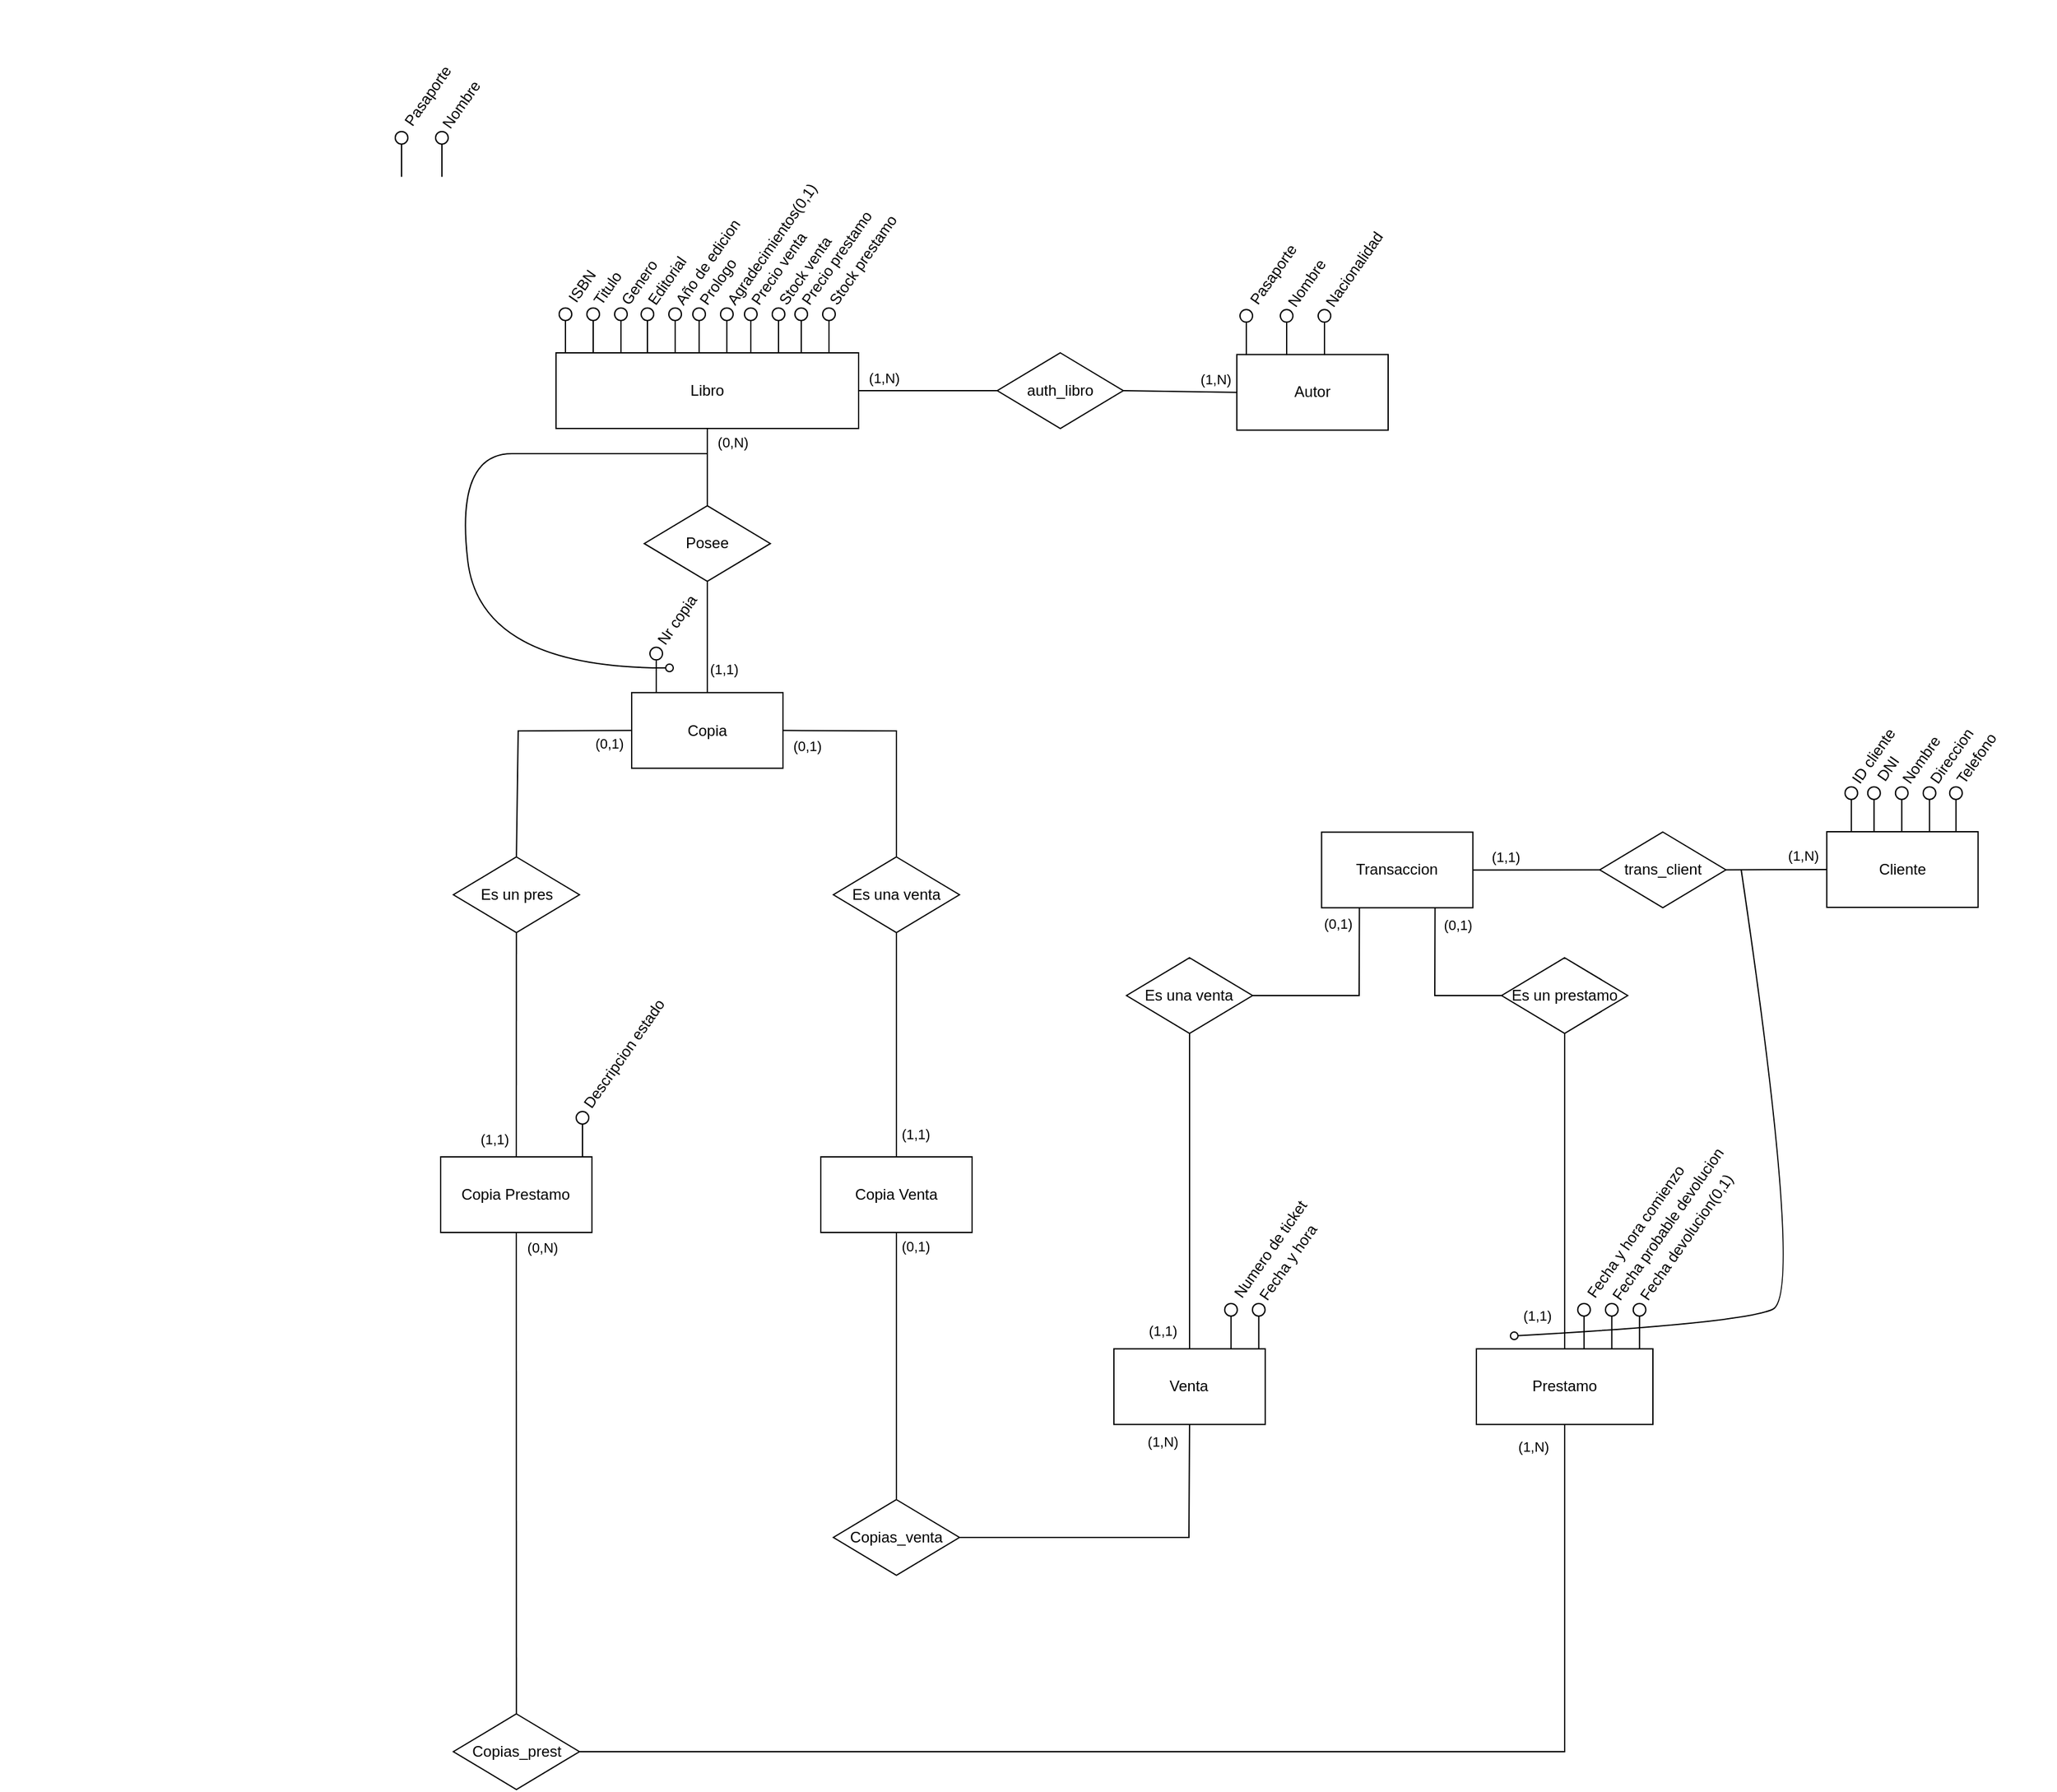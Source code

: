 <mxfile version="26.2.10">
  <diagram name="Page-1" id="62JokOul1lh2ncGa7oEZ">
    <mxGraphModel dx="2575" dy="2460" grid="1" gridSize="10" guides="1" tooltips="1" connect="1" arrows="1" fold="1" page="1" pageScale="1" pageWidth="850" pageHeight="1100" math="0" shadow="0">
      <root>
        <mxCell id="0" />
        <mxCell id="1" parent="0" />
        <mxCell id="urgRm34XPUg5afQV43wS-6" value="Copia Venta" style="rounded=0;whiteSpace=wrap;html=1;" vertex="1" parent="1">
          <mxGeometry x="770" y="18" width="120" height="60" as="geometry" />
        </mxCell>
        <mxCell id="urgRm34XPUg5afQV43wS-90" value="" style="group" vertex="1" connectable="0" parent="1">
          <mxGeometry x="429.999" y="-899.996" width="148.591" height="140.316" as="geometry" />
        </mxCell>
        <mxCell id="urgRm34XPUg5afQV43wS-91" value="" style="endArrow=none;html=1;rounded=0;" edge="1" parent="urgRm34XPUg5afQV43wS-90">
          <mxGeometry width="50" height="50" relative="1" as="geometry">
            <mxPoint x="7.491" y="140.316" as="sourcePoint" />
            <mxPoint x="7.491" y="110.316" as="targetPoint" />
          </mxGeometry>
        </mxCell>
        <mxCell id="urgRm34XPUg5afQV43wS-92" value="" style="ellipse;whiteSpace=wrap;html=1;aspect=fixed;" vertex="1" parent="urgRm34XPUg5afQV43wS-90">
          <mxGeometry x="2.491" y="104.316" width="10" height="10" as="geometry" />
        </mxCell>
        <mxCell id="urgRm34XPUg5afQV43wS-93" value="Pasaporte" style="text;html=1;align=left;verticalAlign=middle;whiteSpace=wrap;rounded=0;rotation=-55;" vertex="1" parent="urgRm34XPUg5afQV43wS-90">
          <mxGeometry x="-11.509" y="39.316" width="111.61" height="30" as="geometry" />
        </mxCell>
        <mxCell id="urgRm34XPUg5afQV43wS-94" value="" style="group" vertex="1" connectable="0" parent="urgRm34XPUg5afQV43wS-90">
          <mxGeometry x="30" y="2" width="118.591" height="138.316" as="geometry" />
        </mxCell>
        <mxCell id="urgRm34XPUg5afQV43wS-95" value="" style="endArrow=none;html=1;rounded=0;" edge="1" parent="urgRm34XPUg5afQV43wS-94">
          <mxGeometry width="50" height="50" relative="1" as="geometry">
            <mxPoint x="9.491" y="138.316" as="sourcePoint" />
            <mxPoint x="9.491" y="108.316" as="targetPoint" />
          </mxGeometry>
        </mxCell>
        <mxCell id="urgRm34XPUg5afQV43wS-96" value="" style="ellipse;whiteSpace=wrap;html=1;aspect=fixed;fillColor=light-dark(#FFFFFF,#FFFFFF);" vertex="1" parent="urgRm34XPUg5afQV43wS-94">
          <mxGeometry x="4.491" y="102.316" width="10" height="10" as="geometry" />
        </mxCell>
        <mxCell id="urgRm34XPUg5afQV43wS-97" value="Nombre" style="text;html=1;align=left;verticalAlign=middle;whiteSpace=wrap;rounded=0;rotation=-55;" vertex="1" parent="urgRm34XPUg5afQV43wS-94">
          <mxGeometry x="-11.509" y="39.316" width="111.61" height="30" as="geometry" />
        </mxCell>
        <mxCell id="urgRm34XPUg5afQV43wS-220" value="" style="group" vertex="1" connectable="0" parent="1">
          <mxGeometry x="559.999" y="-759.996" width="295.591" height="199.996" as="geometry" />
        </mxCell>
        <mxCell id="urgRm34XPUg5afQV43wS-78" value="" style="group" vertex="1" connectable="0" parent="urgRm34XPUg5afQV43wS-220">
          <mxGeometry x="185.0" y="2" width="110.591" height="138.316" as="geometry" />
        </mxCell>
        <mxCell id="urgRm34XPUg5afQV43wS-79" value="" style="endArrow=none;html=1;rounded=0;" edge="1" parent="urgRm34XPUg5afQV43wS-78">
          <mxGeometry width="50" height="50" relative="1" as="geometry">
            <mxPoint x="9.491" y="138.316" as="sourcePoint" />
            <mxPoint x="9.491" y="108.316" as="targetPoint" />
          </mxGeometry>
        </mxCell>
        <mxCell id="urgRm34XPUg5afQV43wS-80" value="" style="ellipse;whiteSpace=wrap;html=1;aspect=fixed;fillColor=light-dark(#FFFFFF,#FFFFFF);" vertex="1" parent="urgRm34XPUg5afQV43wS-78">
          <mxGeometry x="4.491" y="102.316" width="10" height="10" as="geometry" />
        </mxCell>
        <mxCell id="urgRm34XPUg5afQV43wS-81" value="Precio prestamo" style="text;html=1;align=left;verticalAlign=middle;whiteSpace=wrap;rounded=0;rotation=-55;" vertex="1" parent="urgRm34XPUg5afQV43wS-78">
          <mxGeometry x="-11.509" y="39.316" width="111.61" height="30" as="geometry" />
        </mxCell>
        <mxCell id="urgRm34XPUg5afQV43wS-82" value="" style="group" vertex="1" connectable="0" parent="urgRm34XPUg5afQV43wS-78">
          <mxGeometry x="22" width="88.591" height="138.316" as="geometry" />
        </mxCell>
        <mxCell id="urgRm34XPUg5afQV43wS-83" value="" style="endArrow=none;html=1;rounded=0;" edge="1" parent="urgRm34XPUg5afQV43wS-82">
          <mxGeometry width="50" height="50" relative="1" as="geometry">
            <mxPoint x="9.491" y="138.316" as="sourcePoint" />
            <mxPoint x="9.491" y="108.316" as="targetPoint" />
          </mxGeometry>
        </mxCell>
        <mxCell id="urgRm34XPUg5afQV43wS-84" value="" style="ellipse;whiteSpace=wrap;html=1;aspect=fixed;fillColor=light-dark(#FFFFFF,#FFFFFF);" vertex="1" parent="urgRm34XPUg5afQV43wS-82">
          <mxGeometry x="4.491" y="102.316" width="10" height="10" as="geometry" />
        </mxCell>
        <mxCell id="urgRm34XPUg5afQV43wS-85" value="Stock prestamo" style="text;html=1;align=left;verticalAlign=middle;whiteSpace=wrap;rounded=0;rotation=-55;" vertex="1" parent="urgRm34XPUg5afQV43wS-82">
          <mxGeometry x="-11.509" y="39.316" width="111.61" height="30" as="geometry" />
        </mxCell>
        <mxCell id="urgRm34XPUg5afQV43wS-228" value="" style="group" vertex="1" connectable="0" parent="urgRm34XPUg5afQV43wS-220">
          <mxGeometry width="255.591" height="199.996" as="geometry" />
        </mxCell>
        <mxCell id="urgRm34XPUg5afQV43wS-2" value="Libro" style="rounded=0;whiteSpace=wrap;html=1;" vertex="1" parent="urgRm34XPUg5afQV43wS-228">
          <mxGeometry x="0.001" y="139.996" width="240" height="60" as="geometry" />
        </mxCell>
        <mxCell id="urgRm34XPUg5afQV43wS-25" value="" style="group" vertex="1" connectable="0" parent="urgRm34XPUg5afQV43wS-228">
          <mxGeometry width="128.591" height="140.316" as="geometry" />
        </mxCell>
        <mxCell id="urgRm34XPUg5afQV43wS-26" value="" style="endArrow=none;html=1;rounded=0;" edge="1" parent="urgRm34XPUg5afQV43wS-25">
          <mxGeometry width="50" height="50" relative="1" as="geometry">
            <mxPoint x="7.491" y="140.316" as="sourcePoint" />
            <mxPoint x="7.491" y="110.316" as="targetPoint" />
          </mxGeometry>
        </mxCell>
        <mxCell id="urgRm34XPUg5afQV43wS-27" value="" style="ellipse;whiteSpace=wrap;html=1;aspect=fixed;" vertex="1" parent="urgRm34XPUg5afQV43wS-25">
          <mxGeometry x="2.491" y="104.316" width="10" height="10" as="geometry" />
        </mxCell>
        <mxCell id="urgRm34XPUg5afQV43wS-28" value="ISBN" style="text;html=1;align=left;verticalAlign=middle;whiteSpace=wrap;rounded=0;rotation=-55;" vertex="1" parent="urgRm34XPUg5afQV43wS-25">
          <mxGeometry x="-11.509" y="39.316" width="111.61" height="30" as="geometry" />
        </mxCell>
        <mxCell id="urgRm34XPUg5afQV43wS-29" value="" style="group" vertex="1" connectable="0" parent="urgRm34XPUg5afQV43wS-25">
          <mxGeometry x="20" y="2" width="110.591" height="138.316" as="geometry" />
        </mxCell>
        <mxCell id="urgRm34XPUg5afQV43wS-30" value="" style="endArrow=none;html=1;rounded=0;" edge="1" parent="urgRm34XPUg5afQV43wS-29">
          <mxGeometry width="50" height="50" relative="1" as="geometry">
            <mxPoint x="9.491" y="138.316" as="sourcePoint" />
            <mxPoint x="9.491" y="108.316" as="targetPoint" />
          </mxGeometry>
        </mxCell>
        <mxCell id="urgRm34XPUg5afQV43wS-31" value="" style="ellipse;whiteSpace=wrap;html=1;aspect=fixed;fillColor=light-dark(#FFFFFF,#FFFFFF);" vertex="1" parent="urgRm34XPUg5afQV43wS-29">
          <mxGeometry x="4.491" y="102.316" width="10" height="10" as="geometry" />
        </mxCell>
        <mxCell id="urgRm34XPUg5afQV43wS-32" value="Titulo" style="text;html=1;align=left;verticalAlign=middle;whiteSpace=wrap;rounded=0;rotation=-55;" vertex="1" parent="urgRm34XPUg5afQV43wS-29">
          <mxGeometry x="-11.509" y="39.316" width="111.61" height="30" as="geometry" />
        </mxCell>
        <mxCell id="urgRm34XPUg5afQV43wS-37" value="" style="group" vertex="1" connectable="0" parent="urgRm34XPUg5afQV43wS-29">
          <mxGeometry x="22" width="88.591" height="138.316" as="geometry" />
        </mxCell>
        <mxCell id="urgRm34XPUg5afQV43wS-38" value="" style="endArrow=none;html=1;rounded=0;" edge="1" parent="urgRm34XPUg5afQV43wS-37">
          <mxGeometry width="50" height="50" relative="1" as="geometry">
            <mxPoint x="9.491" y="138.316" as="sourcePoint" />
            <mxPoint x="9.491" y="108.316" as="targetPoint" />
          </mxGeometry>
        </mxCell>
        <mxCell id="urgRm34XPUg5afQV43wS-39" value="" style="ellipse;whiteSpace=wrap;html=1;aspect=fixed;fillColor=light-dark(#FFFFFF,#FFFFFF);" vertex="1" parent="urgRm34XPUg5afQV43wS-37">
          <mxGeometry x="4.491" y="102.316" width="10" height="10" as="geometry" />
        </mxCell>
        <mxCell id="urgRm34XPUg5afQV43wS-40" value="Genero" style="text;html=1;align=left;verticalAlign=middle;whiteSpace=wrap;rounded=0;rotation=-55;" vertex="1" parent="urgRm34XPUg5afQV43wS-37">
          <mxGeometry x="-11.509" y="39.316" width="111.61" height="30" as="geometry" />
        </mxCell>
        <mxCell id="urgRm34XPUg5afQV43wS-46" value="" style="group" vertex="1" connectable="0" parent="urgRm34XPUg5afQV43wS-228">
          <mxGeometry x="63" y="2" width="110.591" height="138.316" as="geometry" />
        </mxCell>
        <mxCell id="urgRm34XPUg5afQV43wS-47" value="" style="endArrow=none;html=1;rounded=0;" edge="1" parent="urgRm34XPUg5afQV43wS-46">
          <mxGeometry width="50" height="50" relative="1" as="geometry">
            <mxPoint x="9.491" y="138.316" as="sourcePoint" />
            <mxPoint x="9.491" y="108.316" as="targetPoint" />
          </mxGeometry>
        </mxCell>
        <mxCell id="urgRm34XPUg5afQV43wS-48" value="" style="ellipse;whiteSpace=wrap;html=1;aspect=fixed;fillColor=light-dark(#FFFFFF,#FFFFFF);" vertex="1" parent="urgRm34XPUg5afQV43wS-46">
          <mxGeometry x="4.491" y="102.316" width="10" height="10" as="geometry" />
        </mxCell>
        <mxCell id="urgRm34XPUg5afQV43wS-49" value="Editorial" style="text;html=1;align=left;verticalAlign=middle;whiteSpace=wrap;rounded=0;rotation=-55;" vertex="1" parent="urgRm34XPUg5afQV43wS-46">
          <mxGeometry x="-11.509" y="39.316" width="111.61" height="30" as="geometry" />
        </mxCell>
        <mxCell id="urgRm34XPUg5afQV43wS-50" value="" style="group" vertex="1" connectable="0" parent="urgRm34XPUg5afQV43wS-46">
          <mxGeometry x="22" width="88.591" height="138.316" as="geometry" />
        </mxCell>
        <mxCell id="urgRm34XPUg5afQV43wS-51" value="" style="endArrow=none;html=1;rounded=0;" edge="1" parent="urgRm34XPUg5afQV43wS-50">
          <mxGeometry width="50" height="50" relative="1" as="geometry">
            <mxPoint x="9.491" y="138.316" as="sourcePoint" />
            <mxPoint x="9.491" y="108.316" as="targetPoint" />
          </mxGeometry>
        </mxCell>
        <mxCell id="urgRm34XPUg5afQV43wS-52" value="" style="ellipse;whiteSpace=wrap;html=1;aspect=fixed;fillColor=light-dark(#FFFFFF,#FFFFFF);" vertex="1" parent="urgRm34XPUg5afQV43wS-50">
          <mxGeometry x="4.491" y="102.316" width="10" height="10" as="geometry" />
        </mxCell>
        <mxCell id="urgRm34XPUg5afQV43wS-53" value="Año de edicion" style="text;html=1;align=left;verticalAlign=middle;whiteSpace=wrap;rounded=0;rotation=-55;" vertex="1" parent="urgRm34XPUg5afQV43wS-50">
          <mxGeometry x="-11.509" y="39.316" width="111.61" height="30" as="geometry" />
        </mxCell>
        <mxCell id="urgRm34XPUg5afQV43wS-54" value="" style="group" vertex="1" connectable="0" parent="urgRm34XPUg5afQV43wS-228">
          <mxGeometry x="104" y="2" width="110.591" height="138.316" as="geometry" />
        </mxCell>
        <mxCell id="urgRm34XPUg5afQV43wS-55" value="" style="endArrow=none;html=1;rounded=0;" edge="1" parent="urgRm34XPUg5afQV43wS-54">
          <mxGeometry width="50" height="50" relative="1" as="geometry">
            <mxPoint x="9.491" y="138.316" as="sourcePoint" />
            <mxPoint x="9.491" y="108.316" as="targetPoint" />
          </mxGeometry>
        </mxCell>
        <mxCell id="urgRm34XPUg5afQV43wS-56" value="" style="ellipse;whiteSpace=wrap;html=1;aspect=fixed;fillColor=light-dark(#FFFFFF,#FFFFFF);" vertex="1" parent="urgRm34XPUg5afQV43wS-54">
          <mxGeometry x="4.491" y="102.316" width="10" height="10" as="geometry" />
        </mxCell>
        <mxCell id="urgRm34XPUg5afQV43wS-57" value="Prologo" style="text;html=1;align=left;verticalAlign=middle;whiteSpace=wrap;rounded=0;rotation=-55;" vertex="1" parent="urgRm34XPUg5afQV43wS-54">
          <mxGeometry x="-11.509" y="39.316" width="111.61" height="30" as="geometry" />
        </mxCell>
        <mxCell id="urgRm34XPUg5afQV43wS-58" value="" style="group" vertex="1" connectable="0" parent="urgRm34XPUg5afQV43wS-54">
          <mxGeometry x="22" width="88.591" height="138.316" as="geometry" />
        </mxCell>
        <mxCell id="urgRm34XPUg5afQV43wS-59" value="" style="endArrow=none;html=1;rounded=0;" edge="1" parent="urgRm34XPUg5afQV43wS-58">
          <mxGeometry width="50" height="50" relative="1" as="geometry">
            <mxPoint x="9.491" y="138.316" as="sourcePoint" />
            <mxPoint x="9.491" y="108.316" as="targetPoint" />
          </mxGeometry>
        </mxCell>
        <mxCell id="urgRm34XPUg5afQV43wS-60" value="" style="ellipse;whiteSpace=wrap;html=1;aspect=fixed;fillColor=light-dark(#FFFFFF,#FFFFFF);" vertex="1" parent="urgRm34XPUg5afQV43wS-58">
          <mxGeometry x="4.491" y="102.316" width="10" height="10" as="geometry" />
        </mxCell>
        <mxCell id="urgRm34XPUg5afQV43wS-61" value="Agradecimientos(0,1)" style="text;html=1;align=left;verticalAlign=middle;whiteSpace=wrap;rounded=0;rotation=-55;" vertex="1" parent="urgRm34XPUg5afQV43wS-58">
          <mxGeometry x="-11.509" y="39.316" width="111.61" height="30" as="geometry" />
        </mxCell>
        <mxCell id="urgRm34XPUg5afQV43wS-70" value="" style="group" vertex="1" connectable="0" parent="urgRm34XPUg5afQV43wS-228">
          <mxGeometry x="145.0" y="2" width="110.591" height="138.316" as="geometry" />
        </mxCell>
        <mxCell id="urgRm34XPUg5afQV43wS-71" value="" style="endArrow=none;html=1;rounded=0;" edge="1" parent="urgRm34XPUg5afQV43wS-70">
          <mxGeometry width="50" height="50" relative="1" as="geometry">
            <mxPoint x="9.491" y="138.316" as="sourcePoint" />
            <mxPoint x="9.491" y="108.316" as="targetPoint" />
          </mxGeometry>
        </mxCell>
        <mxCell id="urgRm34XPUg5afQV43wS-72" value="" style="ellipse;whiteSpace=wrap;html=1;aspect=fixed;fillColor=light-dark(#FFFFFF,#FFFFFF);" vertex="1" parent="urgRm34XPUg5afQV43wS-70">
          <mxGeometry x="4.491" y="102.316" width="10" height="10" as="geometry" />
        </mxCell>
        <mxCell id="urgRm34XPUg5afQV43wS-73" value="Precio venta" style="text;html=1;align=left;verticalAlign=middle;whiteSpace=wrap;rounded=0;rotation=-55;" vertex="1" parent="urgRm34XPUg5afQV43wS-70">
          <mxGeometry x="-11.509" y="39.316" width="111.61" height="30" as="geometry" />
        </mxCell>
        <mxCell id="urgRm34XPUg5afQV43wS-74" value="" style="group" vertex="1" connectable="0" parent="urgRm34XPUg5afQV43wS-70">
          <mxGeometry x="22" width="88.591" height="138.316" as="geometry" />
        </mxCell>
        <mxCell id="urgRm34XPUg5afQV43wS-75" value="" style="endArrow=none;html=1;rounded=0;" edge="1" parent="urgRm34XPUg5afQV43wS-74">
          <mxGeometry width="50" height="50" relative="1" as="geometry">
            <mxPoint x="9.491" y="138.316" as="sourcePoint" />
            <mxPoint x="9.491" y="108.316" as="targetPoint" />
          </mxGeometry>
        </mxCell>
        <mxCell id="urgRm34XPUg5afQV43wS-76" value="" style="ellipse;whiteSpace=wrap;html=1;aspect=fixed;fillColor=light-dark(#FFFFFF,#FFFFFF);" vertex="1" parent="urgRm34XPUg5afQV43wS-74">
          <mxGeometry x="4.491" y="102.316" width="10" height="10" as="geometry" />
        </mxCell>
        <mxCell id="urgRm34XPUg5afQV43wS-77" value="Stock venta" style="text;html=1;align=left;verticalAlign=middle;whiteSpace=wrap;rounded=0;rotation=-55;" vertex="1" parent="urgRm34XPUg5afQV43wS-74">
          <mxGeometry x="-11.509" y="39.316" width="111.61" height="30" as="geometry" />
        </mxCell>
        <mxCell id="urgRm34XPUg5afQV43wS-221" value="" style="group" vertex="1" connectable="0" parent="1">
          <mxGeometry x="589.999" y="-308.676" width="168.591" height="320.316" as="geometry" />
        </mxCell>
        <mxCell id="urgRm34XPUg5afQV43wS-234" value="" style="group" vertex="1" connectable="0" parent="urgRm34XPUg5afQV43wS-221">
          <mxGeometry x="510" y="-450" width="148.591" height="199.996" as="geometry" />
        </mxCell>
        <mxCell id="urgRm34XPUg5afQV43wS-3" value="Autor" style="rounded=0;whiteSpace=wrap;html=1;" vertex="1" parent="urgRm34XPUg5afQV43wS-234">
          <mxGeometry x="0.001" y="139.996" width="120" height="60" as="geometry" />
        </mxCell>
        <mxCell id="urgRm34XPUg5afQV43wS-23" value="" style="group" vertex="1" connectable="0" parent="urgRm34XPUg5afQV43wS-234">
          <mxGeometry width="88.591" height="140.316" as="geometry" />
        </mxCell>
        <mxCell id="urgRm34XPUg5afQV43wS-11" value="" style="endArrow=none;html=1;rounded=0;" edge="1" parent="urgRm34XPUg5afQV43wS-23">
          <mxGeometry width="50" height="50" relative="1" as="geometry">
            <mxPoint x="7.491" y="140.316" as="sourcePoint" />
            <mxPoint x="7.491" y="110.316" as="targetPoint" />
          </mxGeometry>
        </mxCell>
        <mxCell id="urgRm34XPUg5afQV43wS-12" value="" style="ellipse;whiteSpace=wrap;html=1;aspect=fixed;" vertex="1" parent="urgRm34XPUg5afQV43wS-23">
          <mxGeometry x="2.491" y="104.316" width="10" height="10" as="geometry" />
        </mxCell>
        <mxCell id="urgRm34XPUg5afQV43wS-15" value="Pasaporte" style="text;html=1;align=left;verticalAlign=middle;whiteSpace=wrap;rounded=0;rotation=-55;" vertex="1" parent="urgRm34XPUg5afQV43wS-23">
          <mxGeometry x="-11.509" y="39.316" width="111.61" height="30" as="geometry" />
        </mxCell>
        <mxCell id="urgRm34XPUg5afQV43wS-24" value="" style="group" vertex="1" connectable="0" parent="urgRm34XPUg5afQV43wS-234">
          <mxGeometry x="30" y="2" width="118.591" height="138.316" as="geometry" />
        </mxCell>
        <mxCell id="urgRm34XPUg5afQV43wS-13" value="" style="endArrow=none;html=1;rounded=0;" edge="1" parent="urgRm34XPUg5afQV43wS-24">
          <mxGeometry width="50" height="50" relative="1" as="geometry">
            <mxPoint x="9.491" y="138.316" as="sourcePoint" />
            <mxPoint x="9.491" y="108.316" as="targetPoint" />
          </mxGeometry>
        </mxCell>
        <mxCell id="urgRm34XPUg5afQV43wS-14" value="" style="ellipse;whiteSpace=wrap;html=1;aspect=fixed;fillColor=light-dark(#FFFFFF,#FFFFFF);" vertex="1" parent="urgRm34XPUg5afQV43wS-24">
          <mxGeometry x="4.491" y="102.316" width="10" height="10" as="geometry" />
        </mxCell>
        <mxCell id="urgRm34XPUg5afQV43wS-22" value="Nombre" style="text;html=1;align=left;verticalAlign=middle;whiteSpace=wrap;rounded=0;rotation=-55;" vertex="1" parent="urgRm34XPUg5afQV43wS-24">
          <mxGeometry x="-11.509" y="39.316" width="111.61" height="30" as="geometry" />
        </mxCell>
        <mxCell id="urgRm34XPUg5afQV43wS-86" value="" style="group" vertex="1" connectable="0" parent="urgRm34XPUg5afQV43wS-24">
          <mxGeometry x="30" width="88.591" height="138.316" as="geometry" />
        </mxCell>
        <mxCell id="urgRm34XPUg5afQV43wS-87" value="" style="endArrow=none;html=1;rounded=0;" edge="1" parent="urgRm34XPUg5afQV43wS-86">
          <mxGeometry width="50" height="50" relative="1" as="geometry">
            <mxPoint x="9.491" y="138.316" as="sourcePoint" />
            <mxPoint x="9.491" y="108.316" as="targetPoint" />
          </mxGeometry>
        </mxCell>
        <mxCell id="urgRm34XPUg5afQV43wS-88" value="" style="ellipse;whiteSpace=wrap;html=1;aspect=fixed;fillColor=light-dark(#FFFFFF,#FFFFFF);" vertex="1" parent="urgRm34XPUg5afQV43wS-86">
          <mxGeometry x="4.491" y="102.316" width="10" height="10" as="geometry" />
        </mxCell>
        <mxCell id="urgRm34XPUg5afQV43wS-89" value="Nacionalidad" style="text;html=1;align=left;verticalAlign=middle;whiteSpace=wrap;rounded=0;rotation=-55;" vertex="1" parent="urgRm34XPUg5afQV43wS-86">
          <mxGeometry x="-11.509" y="39.316" width="111.61" height="30" as="geometry" />
        </mxCell>
        <mxCell id="urgRm34XPUg5afQV43wS-224" value="" style="group" vertex="1" connectable="0" parent="urgRm34XPUg5afQV43wS-221">
          <mxGeometry x="30.001" y="-180.0" width="125.081" height="198.316" as="geometry" />
        </mxCell>
        <mxCell id="urgRm34XPUg5afQV43wS-4" value="Copia" style="rounded=0;whiteSpace=wrap;html=1;" vertex="1" parent="urgRm34XPUg5afQV43wS-224">
          <mxGeometry y="138.316" width="120" height="60" as="geometry" />
        </mxCell>
        <mxCell id="urgRm34XPUg5afQV43wS-223" value="" style="group" vertex="1" connectable="0" parent="urgRm34XPUg5afQV43wS-224">
          <mxGeometry x="9.999" width="100.001" height="138.316" as="geometry" />
        </mxCell>
        <mxCell id="urgRm34XPUg5afQV43wS-115" value="" style="endArrow=none;html=1;rounded=0;" edge="1" parent="urgRm34XPUg5afQV43wS-223">
          <mxGeometry width="50" height="50" relative="1" as="geometry">
            <mxPoint x="9.491" y="138.316" as="sourcePoint" />
            <mxPoint x="9.491" y="108.316" as="targetPoint" />
          </mxGeometry>
        </mxCell>
        <mxCell id="urgRm34XPUg5afQV43wS-116" value="" style="ellipse;whiteSpace=wrap;html=1;aspect=fixed;fillColor=light-dark(#FFFFFF,#FFFFFF);" vertex="1" parent="urgRm34XPUg5afQV43wS-223">
          <mxGeometry x="4.491" y="102.316" width="10" height="10" as="geometry" />
        </mxCell>
        <mxCell id="urgRm34XPUg5afQV43wS-117" value="Nr copia" style="text;html=1;align=left;verticalAlign=middle;whiteSpace=wrap;rounded=0;rotation=-55;" vertex="1" parent="urgRm34XPUg5afQV43wS-223">
          <mxGeometry x="-11.509" y="39.316" width="111.61" height="30" as="geometry" />
        </mxCell>
        <mxCell id="urgRm34XPUg5afQV43wS-264" value="Posee" style="rhombus;whiteSpace=wrap;html=1;" vertex="1" parent="urgRm34XPUg5afQV43wS-223">
          <mxGeometry x="0.001" y="-10.004" width="100" height="60" as="geometry" />
        </mxCell>
        <mxCell id="urgRm34XPUg5afQV43wS-267" value="" style="endArrow=none;html=1;rounded=0;entryX=0.5;entryY=1;entryDx=0;entryDy=0;exitX=0.5;exitY=0;exitDx=0;exitDy=0;" edge="1" parent="urgRm34XPUg5afQV43wS-224" source="urgRm34XPUg5afQV43wS-4" target="urgRm34XPUg5afQV43wS-264">
          <mxGeometry width="50" height="50" relative="1" as="geometry">
            <mxPoint x="70" y="29.996" as="sourcePoint" />
            <mxPoint x="70" y="-30.004" as="targetPoint" />
          </mxGeometry>
        </mxCell>
        <mxCell id="urgRm34XPUg5afQV43wS-270" value="&lt;div&gt;(1,1)&lt;/div&gt;" style="edgeLabel;html=1;align=center;verticalAlign=middle;resizable=0;points=[];" vertex="1" connectable="0" parent="urgRm34XPUg5afQV43wS-267">
          <mxGeometry x="-0.271" y="4" relative="1" as="geometry">
            <mxPoint x="17" y="13" as="offset" />
          </mxGeometry>
        </mxCell>
        <mxCell id="urgRm34XPUg5afQV43wS-222" value="" style="group" vertex="1" connectable="0" parent="1">
          <mxGeometry x="468.49" y="-119.996" width="140.101" height="197.996" as="geometry" />
        </mxCell>
        <mxCell id="urgRm34XPUg5afQV43wS-5" value="Copia Prestamo" style="rounded=0;whiteSpace=wrap;html=1;" vertex="1" parent="urgRm34XPUg5afQV43wS-222">
          <mxGeometry y="137.996" width="120" height="60" as="geometry" />
        </mxCell>
        <mxCell id="urgRm34XPUg5afQV43wS-119" value="" style="endArrow=none;html=1;rounded=0;" edge="1" parent="urgRm34XPUg5afQV43wS-222">
          <mxGeometry width="50" height="50" relative="1" as="geometry">
            <mxPoint x="112.51" y="137.996" as="sourcePoint" />
            <mxPoint x="112.51" y="107.996" as="targetPoint" />
          </mxGeometry>
        </mxCell>
        <mxCell id="urgRm34XPUg5afQV43wS-120" value="" style="ellipse;whiteSpace=wrap;html=1;aspect=fixed;fillColor=light-dark(#FFFFFF,#FFFFFF);" vertex="1" parent="urgRm34XPUg5afQV43wS-222">
          <mxGeometry x="107.51" y="101.996" width="10" height="10" as="geometry" />
        </mxCell>
        <mxCell id="urgRm34XPUg5afQV43wS-121" value="Descripcion estado" style="text;html=1;align=left;verticalAlign=middle;whiteSpace=wrap;rounded=0;rotation=-55;" vertex="1" parent="urgRm34XPUg5afQV43wS-222">
          <mxGeometry x="91.51" y="38.996" width="111.61" height="30" as="geometry" />
        </mxCell>
        <mxCell id="urgRm34XPUg5afQV43wS-226" value="" style="group" vertex="1" connectable="0" parent="1">
          <mxGeometry x="119.999" y="320.004" width="165.63" height="199.996" as="geometry" />
        </mxCell>
        <mxCell id="urgRm34XPUg5afQV43wS-227" value="" style="group" vertex="1" connectable="0" parent="1">
          <mxGeometry x="1290" y="30.004" width="167.039" height="200.32" as="geometry" />
        </mxCell>
        <mxCell id="urgRm34XPUg5afQV43wS-9" value="Prestamo" style="rounded=0;whiteSpace=wrap;html=1;" vertex="1" parent="urgRm34XPUg5afQV43wS-227">
          <mxGeometry y="140.32" width="140" height="60" as="geometry" />
        </mxCell>
        <mxCell id="urgRm34XPUg5afQV43wS-188" value="" style="group" vertex="1" connectable="0" parent="urgRm34XPUg5afQV43wS-227">
          <mxGeometry x="77.879" width="165.63" height="140.316" as="geometry" />
        </mxCell>
        <mxCell id="urgRm34XPUg5afQV43wS-189" value="" style="endArrow=none;html=1;rounded=0;" edge="1" parent="urgRm34XPUg5afQV43wS-188">
          <mxGeometry width="50" height="50" relative="1" as="geometry">
            <mxPoint x="7.491" y="140.316" as="sourcePoint" />
            <mxPoint x="7.491" y="110.316" as="targetPoint" />
          </mxGeometry>
        </mxCell>
        <mxCell id="urgRm34XPUg5afQV43wS-190" value="" style="ellipse;whiteSpace=wrap;html=1;aspect=fixed;fillColor=light-dark(#FFFFFF,#FFFFFF);" vertex="1" parent="urgRm34XPUg5afQV43wS-188">
          <mxGeometry x="2.491" y="104.316" width="10" height="10" as="geometry" />
        </mxCell>
        <mxCell id="urgRm34XPUg5afQV43wS-191" value="Fecha y hora comienzo" style="text;html=1;align=left;verticalAlign=middle;whiteSpace=wrap;rounded=0;rotation=-55;" vertex="1" parent="urgRm34XPUg5afQV43wS-188">
          <mxGeometry x="-17.88" y="27.07" width="141.51" height="30" as="geometry" />
        </mxCell>
        <mxCell id="urgRm34XPUg5afQV43wS-192" value="" style="group" vertex="1" connectable="0" parent="urgRm34XPUg5afQV43wS-188">
          <mxGeometry x="20" y="2" width="145.63" height="138.316" as="geometry" />
        </mxCell>
        <mxCell id="urgRm34XPUg5afQV43wS-193" value="" style="endArrow=none;html=1;rounded=0;" edge="1" parent="urgRm34XPUg5afQV43wS-192">
          <mxGeometry width="50" height="50" relative="1" as="geometry">
            <mxPoint x="9.491" y="138.316" as="sourcePoint" />
            <mxPoint x="9.491" y="108.316" as="targetPoint" />
          </mxGeometry>
        </mxCell>
        <mxCell id="urgRm34XPUg5afQV43wS-194" value="" style="ellipse;whiteSpace=wrap;html=1;aspect=fixed;fillColor=light-dark(#FFFFFF,#FFFFFF);" vertex="1" parent="urgRm34XPUg5afQV43wS-192">
          <mxGeometry x="4.491" y="102.316" width="10" height="10" as="geometry" />
        </mxCell>
        <mxCell id="urgRm34XPUg5afQV43wS-195" value="Fecha probable devolucion" style="text;html=1;align=left;verticalAlign=middle;whiteSpace=wrap;rounded=0;rotation=-55;" vertex="1" parent="urgRm34XPUg5afQV43wS-192">
          <mxGeometry x="-22.15" y="18.88" width="161.51" height="30" as="geometry" />
        </mxCell>
        <mxCell id="urgRm34XPUg5afQV43wS-196" value="" style="group" vertex="1" connectable="0" parent="urgRm34XPUg5afQV43wS-192">
          <mxGeometry x="22" width="123.63" height="138.316" as="geometry" />
        </mxCell>
        <mxCell id="urgRm34XPUg5afQV43wS-197" value="" style="endArrow=none;html=1;rounded=0;" edge="1" parent="urgRm34XPUg5afQV43wS-196">
          <mxGeometry width="50" height="50" relative="1" as="geometry">
            <mxPoint x="9.491" y="138.316" as="sourcePoint" />
            <mxPoint x="9.491" y="108.316" as="targetPoint" />
          </mxGeometry>
        </mxCell>
        <mxCell id="urgRm34XPUg5afQV43wS-198" value="" style="ellipse;whiteSpace=wrap;html=1;aspect=fixed;fillColor=light-dark(#FFFFFF,#FFFFFF);" vertex="1" parent="urgRm34XPUg5afQV43wS-196">
          <mxGeometry x="4.491" y="102.316" width="10" height="10" as="geometry" />
        </mxCell>
        <mxCell id="urgRm34XPUg5afQV43wS-199" value="Fecha devolucion(0,1)" style="text;html=1;align=left;verticalAlign=middle;whiteSpace=wrap;rounded=0;rotation=-55;" vertex="1" parent="urgRm34XPUg5afQV43wS-196">
          <mxGeometry x="-17.88" y="27.07" width="141.51" height="30" as="geometry" />
        </mxCell>
        <mxCell id="urgRm34XPUg5afQV43wS-229" value="auth_libro" style="rhombus;whiteSpace=wrap;html=1;" vertex="1" parent="1">
          <mxGeometry x="910" y="-620" width="100" height="60" as="geometry" />
        </mxCell>
        <mxCell id="urgRm34XPUg5afQV43wS-231" value="Copias_venta" style="rhombus;whiteSpace=wrap;html=1;" vertex="1" parent="1">
          <mxGeometry x="780" y="290" width="100" height="60" as="geometry" />
        </mxCell>
        <mxCell id="urgRm34XPUg5afQV43wS-233" value="Copias_prest" style="rhombus;whiteSpace=wrap;html=1;" vertex="1" parent="1">
          <mxGeometry x="478.59" y="460" width="100" height="60" as="geometry" />
        </mxCell>
        <mxCell id="urgRm34XPUg5afQV43wS-235" value="" style="endArrow=none;html=1;rounded=0;entryX=0;entryY=0.5;entryDx=0;entryDy=0;exitX=1;exitY=0.5;exitDx=0;exitDy=0;" edge="1" parent="1" source="urgRm34XPUg5afQV43wS-2" target="urgRm34XPUg5afQV43wS-229">
          <mxGeometry width="50" height="50" relative="1" as="geometry">
            <mxPoint x="800" y="-520" as="sourcePoint" />
            <mxPoint x="850" y="-570" as="targetPoint" />
          </mxGeometry>
        </mxCell>
        <mxCell id="urgRm34XPUg5afQV43wS-251" value="(1,N)" style="edgeLabel;html=1;align=center;verticalAlign=middle;resizable=0;points=[];" vertex="1" connectable="0" parent="urgRm34XPUg5afQV43wS-235">
          <mxGeometry x="0.112" y="-1" relative="1" as="geometry">
            <mxPoint x="-41" y="-11" as="offset" />
          </mxGeometry>
        </mxCell>
        <mxCell id="urgRm34XPUg5afQV43wS-236" value="" style="endArrow=none;html=1;rounded=0;entryX=0;entryY=0.5;entryDx=0;entryDy=0;exitX=1;exitY=0.5;exitDx=0;exitDy=0;" edge="1" parent="1" source="urgRm34XPUg5afQV43wS-229" target="urgRm34XPUg5afQV43wS-3">
          <mxGeometry width="50" height="50" relative="1" as="geometry">
            <mxPoint x="880" y="-510" as="sourcePoint" />
            <mxPoint x="905" y="-510" as="targetPoint" />
          </mxGeometry>
        </mxCell>
        <mxCell id="urgRm34XPUg5afQV43wS-252" value="&lt;div&gt;(1,N)&lt;/div&gt;" style="edgeLabel;html=1;align=center;verticalAlign=middle;resizable=0;points=[];" vertex="1" connectable="0" parent="urgRm34XPUg5afQV43wS-236">
          <mxGeometry x="0.388" y="2" relative="1" as="geometry">
            <mxPoint x="10" y="-8" as="offset" />
          </mxGeometry>
        </mxCell>
        <mxCell id="urgRm34XPUg5afQV43wS-243" value="" style="group" vertex="1" connectable="0" parent="1">
          <mxGeometry x="1000.004" y="-9.751" width="137.207" height="240.071" as="geometry" />
        </mxCell>
        <mxCell id="urgRm34XPUg5afQV43wS-10" value="Venta" style="rounded=0;whiteSpace=wrap;html=1;" vertex="1" parent="urgRm34XPUg5afQV43wS-243">
          <mxGeometry x="2.486" y="180.071" width="120" height="60" as="geometry" />
        </mxCell>
        <mxCell id="urgRm34XPUg5afQV43wS-208" value="" style="endArrow=none;html=1;rounded=0;" edge="1" parent="urgRm34XPUg5afQV43wS-243">
          <mxGeometry width="50" height="50" relative="1" as="geometry">
            <mxPoint x="95.366" y="180.071" as="sourcePoint" />
            <mxPoint x="95.366" y="150.071" as="targetPoint" />
          </mxGeometry>
        </mxCell>
        <mxCell id="urgRm34XPUg5afQV43wS-209" value="" style="ellipse;whiteSpace=wrap;html=1;aspect=fixed;" vertex="1" parent="urgRm34XPUg5afQV43wS-243">
          <mxGeometry x="90.366" y="144.071" width="10" height="10" as="geometry" />
        </mxCell>
        <mxCell id="urgRm34XPUg5afQV43wS-210" value="Numero de ticket" style="text;html=1;align=left;verticalAlign=middle;whiteSpace=wrap;rounded=0;rotation=-55;" vertex="1" parent="urgRm34XPUg5afQV43wS-243">
          <mxGeometry x="69.996" y="66.824" width="141.51" height="30" as="geometry" />
        </mxCell>
        <mxCell id="urgRm34XPUg5afQV43wS-212" value="" style="endArrow=none;html=1;rounded=0;" edge="1" parent="urgRm34XPUg5afQV43wS-243">
          <mxGeometry width="50" height="50" relative="1" as="geometry">
            <mxPoint x="117.366" y="180.071" as="sourcePoint" />
            <mxPoint x="117.366" y="150.071" as="targetPoint" />
          </mxGeometry>
        </mxCell>
        <mxCell id="urgRm34XPUg5afQV43wS-213" value="" style="ellipse;whiteSpace=wrap;html=1;aspect=fixed;fillColor=light-dark(#FFFFFF,#FFFFFF);" vertex="1" parent="urgRm34XPUg5afQV43wS-243">
          <mxGeometry x="112.366" y="144.071" width="10" height="10" as="geometry" />
        </mxCell>
        <mxCell id="urgRm34XPUg5afQV43wS-214" value="Fecha y hora" style="text;html=1;align=left;verticalAlign=middle;whiteSpace=wrap;rounded=0;rotation=-55;" vertex="1" parent="urgRm34XPUg5afQV43wS-243">
          <mxGeometry x="85.726" y="60.634" width="161.51" height="30" as="geometry" />
        </mxCell>
        <mxCell id="urgRm34XPUg5afQV43wS-246" value="" style="endArrow=none;html=1;rounded=0;entryX=0.5;entryY=1;entryDx=0;entryDy=0;exitX=0.5;exitY=0;exitDx=0;exitDy=0;" edge="1" parent="1" source="urgRm34XPUg5afQV43wS-233" target="urgRm34XPUg5afQV43wS-5">
          <mxGeometry width="50" height="50" relative="1" as="geometry">
            <mxPoint x="820" y="300" as="sourcePoint" />
            <mxPoint x="870" y="250" as="targetPoint" />
          </mxGeometry>
        </mxCell>
        <mxCell id="urgRm34XPUg5afQV43wS-254" value="&lt;div&gt;(0,N)&lt;/div&gt;" style="edgeLabel;html=1;align=center;verticalAlign=middle;resizable=0;points=[];" vertex="1" connectable="0" parent="urgRm34XPUg5afQV43wS-246">
          <mxGeometry x="0.887" y="1" relative="1" as="geometry">
            <mxPoint x="21" y="-10" as="offset" />
          </mxGeometry>
        </mxCell>
        <mxCell id="urgRm34XPUg5afQV43wS-247" value="" style="endArrow=none;html=1;rounded=0;exitX=1;exitY=0.5;exitDx=0;exitDy=0;entryX=0.5;entryY=1;entryDx=0;entryDy=0;" edge="1" parent="1" source="urgRm34XPUg5afQV43wS-233" target="urgRm34XPUg5afQV43wS-9">
          <mxGeometry width="50" height="50" relative="1" as="geometry">
            <mxPoint x="820" y="300" as="sourcePoint" />
            <mxPoint x="870" y="250" as="targetPoint" />
            <Array as="points">
              <mxPoint x="1360" y="490" />
            </Array>
          </mxGeometry>
        </mxCell>
        <mxCell id="urgRm34XPUg5afQV43wS-255" value="&lt;div&gt;(1,N)&lt;/div&gt;" style="edgeLabel;html=1;align=center;verticalAlign=middle;resizable=0;points=[];" vertex="1" connectable="0" parent="urgRm34XPUg5afQV43wS-247">
          <mxGeometry x="0.967" relative="1" as="geometry">
            <mxPoint x="-25" as="offset" />
          </mxGeometry>
        </mxCell>
        <mxCell id="urgRm34XPUg5afQV43wS-248" value="" style="endArrow=none;html=1;rounded=0;entryX=0.5;entryY=1;entryDx=0;entryDy=0;exitX=0.5;exitY=0;exitDx=0;exitDy=0;" edge="1" parent="1" source="urgRm34XPUg5afQV43wS-231" target="urgRm34XPUg5afQV43wS-6">
          <mxGeometry width="50" height="50" relative="1" as="geometry">
            <mxPoint x="820" y="300" as="sourcePoint" />
            <mxPoint x="870" y="250" as="targetPoint" />
          </mxGeometry>
        </mxCell>
        <mxCell id="urgRm34XPUg5afQV43wS-257" value="&lt;div&gt;(0,1)&lt;/div&gt;" style="edgeLabel;html=1;align=center;verticalAlign=middle;resizable=0;points=[];" vertex="1" connectable="0" parent="urgRm34XPUg5afQV43wS-248">
          <mxGeometry x="0.862" y="1" relative="1" as="geometry">
            <mxPoint x="16" y="-4" as="offset" />
          </mxGeometry>
        </mxCell>
        <mxCell id="urgRm34XPUg5afQV43wS-249" value="" style="endArrow=none;html=1;rounded=0;entryX=0.5;entryY=1;entryDx=0;entryDy=0;exitX=1;exitY=0.5;exitDx=0;exitDy=0;" edge="1" parent="1" source="urgRm34XPUg5afQV43wS-231" target="urgRm34XPUg5afQV43wS-10">
          <mxGeometry width="50" height="50" relative="1" as="geometry">
            <mxPoint x="820" y="300" as="sourcePoint" />
            <mxPoint x="870" y="250" as="targetPoint" />
            <Array as="points">
              <mxPoint x="1062" y="320" />
            </Array>
          </mxGeometry>
        </mxCell>
        <mxCell id="urgRm34XPUg5afQV43wS-256" value="(1,N)" style="edgeLabel;html=1;align=center;verticalAlign=middle;resizable=0;points=[];" vertex="1" connectable="0" parent="urgRm34XPUg5afQV43wS-249">
          <mxGeometry x="0.904" y="-1" relative="1" as="geometry">
            <mxPoint x="-23" as="offset" />
          </mxGeometry>
        </mxCell>
        <mxCell id="urgRm34XPUg5afQV43wS-262" value="" style="curved=1;endArrow=oval;html=1;rounded=0;endFill=0;" edge="1" parent="1">
          <mxGeometry width="50" height="50" relative="1" as="geometry">
            <mxPoint x="1500" y="-210" as="sourcePoint" />
            <mxPoint x="1320" y="160" as="targetPoint" />
            <Array as="points">
              <mxPoint x="1550" y="128" />
              <mxPoint x="1500" y="150" />
            </Array>
          </mxGeometry>
        </mxCell>
        <mxCell id="urgRm34XPUg5afQV43wS-266" value="" style="endArrow=none;html=1;rounded=0;entryX=0.5;entryY=1;entryDx=0;entryDy=0;exitX=0.5;exitY=0;exitDx=0;exitDy=0;" edge="1" parent="1" source="urgRm34XPUg5afQV43wS-264" target="urgRm34XPUg5afQV43wS-2">
          <mxGeometry width="50" height="50" relative="1" as="geometry">
            <mxPoint x="660" y="-420" as="sourcePoint" />
            <mxPoint x="710" y="-470" as="targetPoint" />
          </mxGeometry>
        </mxCell>
        <mxCell id="urgRm34XPUg5afQV43wS-269" value="(0,N)" style="edgeLabel;html=1;align=center;verticalAlign=middle;resizable=0;points=[];" vertex="1" connectable="0" parent="urgRm34XPUg5afQV43wS-266">
          <mxGeometry x="-0.078" y="1" relative="1" as="geometry">
            <mxPoint x="21" y="-22" as="offset" />
          </mxGeometry>
        </mxCell>
        <mxCell id="urgRm34XPUg5afQV43wS-268" value="" style="curved=1;endArrow=oval;html=1;rounded=0;endFill=0;" edge="1" parent="1">
          <mxGeometry width="50" height="50" relative="1" as="geometry">
            <mxPoint x="680" y="-540" as="sourcePoint" />
            <mxPoint x="650" y="-370" as="targetPoint" />
            <Array as="points">
              <mxPoint x="570" y="-540" />
              <mxPoint x="480" y="-540" />
              <mxPoint x="500" y="-370" />
            </Array>
          </mxGeometry>
        </mxCell>
        <mxCell id="urgRm34XPUg5afQV43wS-271" value="Es un pres" style="rhombus;whiteSpace=wrap;html=1;" vertex="1" parent="1">
          <mxGeometry x="478.59" y="-220" width="100" height="60" as="geometry" />
        </mxCell>
        <mxCell id="urgRm34XPUg5afQV43wS-272" value="Es una venta" style="rhombus;whiteSpace=wrap;html=1;" vertex="1" parent="1">
          <mxGeometry x="780" y="-220" width="100" height="60" as="geometry" />
        </mxCell>
        <mxCell id="urgRm34XPUg5afQV43wS-273" value="" style="endArrow=none;html=1;rounded=0;entryX=0;entryY=0.5;entryDx=0;entryDy=0;exitX=0.5;exitY=0;exitDx=0;exitDy=0;" edge="1" parent="1" source="urgRm34XPUg5afQV43wS-271" target="urgRm34XPUg5afQV43wS-4">
          <mxGeometry width="50" height="50" relative="1" as="geometry">
            <mxPoint x="370" y="-130" as="sourcePoint" />
            <mxPoint x="420" y="-180" as="targetPoint" />
            <Array as="points">
              <mxPoint x="530" y="-320" />
            </Array>
          </mxGeometry>
        </mxCell>
        <mxCell id="urgRm34XPUg5afQV43wS-284" value="&lt;div&gt;(0,1)&lt;/div&gt;" style="edgeLabel;html=1;align=center;verticalAlign=middle;resizable=0;points=[];" vertex="1" connectable="0" parent="urgRm34XPUg5afQV43wS-273">
          <mxGeometry x="0.724" relative="1" as="geometry">
            <mxPoint x="8" y="10" as="offset" />
          </mxGeometry>
        </mxCell>
        <mxCell id="urgRm34XPUg5afQV43wS-274" value="" style="endArrow=none;html=1;rounded=0;entryX=0.5;entryY=1;entryDx=0;entryDy=0;exitX=0.5;exitY=0;exitDx=0;exitDy=0;" edge="1" parent="1" source="urgRm34XPUg5afQV43wS-5" target="urgRm34XPUg5afQV43wS-271">
          <mxGeometry width="50" height="50" relative="1" as="geometry">
            <mxPoint x="340" y="-190" as="sourcePoint" />
            <mxPoint x="390" y="-240" as="targetPoint" />
          </mxGeometry>
        </mxCell>
        <mxCell id="urgRm34XPUg5afQV43wS-285" value="(1,1)" style="edgeLabel;html=1;align=center;verticalAlign=middle;resizable=0;points=[];" vertex="1" connectable="0" parent="urgRm34XPUg5afQV43wS-274">
          <mxGeometry x="-0.843" relative="1" as="geometry">
            <mxPoint x="-18" as="offset" />
          </mxGeometry>
        </mxCell>
        <mxCell id="urgRm34XPUg5afQV43wS-275" value="" style="endArrow=none;html=1;rounded=0;entryX=1;entryY=0.5;entryDx=0;entryDy=0;exitX=0.5;exitY=0;exitDx=0;exitDy=0;" edge="1" parent="1" source="urgRm34XPUg5afQV43wS-272" target="urgRm34XPUg5afQV43wS-4">
          <mxGeometry width="50" height="50" relative="1" as="geometry">
            <mxPoint x="340" y="-190" as="sourcePoint" />
            <mxPoint x="390" y="-240" as="targetPoint" />
            <Array as="points">
              <mxPoint x="830" y="-320" />
            </Array>
          </mxGeometry>
        </mxCell>
        <mxCell id="urgRm34XPUg5afQV43wS-283" value="&lt;div&gt;(0,1)&lt;/div&gt;" style="edgeLabel;html=1;align=center;verticalAlign=middle;resizable=0;points=[];" vertex="1" connectable="0" parent="urgRm34XPUg5afQV43wS-275">
          <mxGeometry x="0.452" y="-4" relative="1" as="geometry">
            <mxPoint x="-33" y="16" as="offset" />
          </mxGeometry>
        </mxCell>
        <mxCell id="urgRm34XPUg5afQV43wS-276" value="" style="endArrow=none;html=1;rounded=0;entryX=0.5;entryY=1;entryDx=0;entryDy=0;exitX=0.5;exitY=0;exitDx=0;exitDy=0;" edge="1" parent="1" source="urgRm34XPUg5afQV43wS-6" target="urgRm34XPUg5afQV43wS-272">
          <mxGeometry width="50" height="50" relative="1" as="geometry">
            <mxPoint x="600" y="-170" as="sourcePoint" />
            <mxPoint x="650" y="-220" as="targetPoint" />
          </mxGeometry>
        </mxCell>
        <mxCell id="urgRm34XPUg5afQV43wS-286" value="(1,1)" style="edgeLabel;html=1;align=center;verticalAlign=middle;resizable=0;points=[];" vertex="1" connectable="0" parent="urgRm34XPUg5afQV43wS-276">
          <mxGeometry x="-0.73" y="-1" relative="1" as="geometry">
            <mxPoint x="14" y="6" as="offset" />
          </mxGeometry>
        </mxCell>
        <mxCell id="urgRm34XPUg5afQV43wS-8" value="Transaccion" style="rounded=0;whiteSpace=wrap;html=1;" vertex="1" parent="1">
          <mxGeometry x="1167.21" y="-239.68" width="120" height="60" as="geometry" />
        </mxCell>
        <mxCell id="urgRm34XPUg5afQV43wS-7" value="Cliente" style="rounded=0;whiteSpace=wrap;html=1;" vertex="1" parent="1">
          <mxGeometry x="1567.88" y="-240" width="120" height="60" as="geometry" />
        </mxCell>
        <mxCell id="urgRm34XPUg5afQV43wS-142" value="" style="group" vertex="1" connectable="0" parent="1">
          <mxGeometry x="1597.879" y="-379.996" width="128.591" height="140.316" as="geometry" />
        </mxCell>
        <mxCell id="urgRm34XPUg5afQV43wS-143" value="" style="endArrow=none;html=1;rounded=0;" edge="1" parent="urgRm34XPUg5afQV43wS-142">
          <mxGeometry width="50" height="50" relative="1" as="geometry">
            <mxPoint x="7.491" y="140.316" as="sourcePoint" />
            <mxPoint x="7.491" y="110.316" as="targetPoint" />
          </mxGeometry>
        </mxCell>
        <mxCell id="urgRm34XPUg5afQV43wS-144" value="" style="ellipse;whiteSpace=wrap;html=1;aspect=fixed;" vertex="1" parent="urgRm34XPUg5afQV43wS-142">
          <mxGeometry x="2.491" y="104.316" width="10" height="10" as="geometry" />
        </mxCell>
        <mxCell id="urgRm34XPUg5afQV43wS-145" value="DNI" style="text;html=1;align=left;verticalAlign=middle;whiteSpace=wrap;rounded=0;rotation=-55;" vertex="1" parent="urgRm34XPUg5afQV43wS-142">
          <mxGeometry x="-11.509" y="39.316" width="111.61" height="30" as="geometry" />
        </mxCell>
        <mxCell id="urgRm34XPUg5afQV43wS-146" value="" style="group" vertex="1" connectable="0" parent="urgRm34XPUg5afQV43wS-142">
          <mxGeometry x="20" y="2" width="110.591" height="138.316" as="geometry" />
        </mxCell>
        <mxCell id="urgRm34XPUg5afQV43wS-147" value="" style="endArrow=none;html=1;rounded=0;" edge="1" parent="urgRm34XPUg5afQV43wS-146">
          <mxGeometry width="50" height="50" relative="1" as="geometry">
            <mxPoint x="9.491" y="138.316" as="sourcePoint" />
            <mxPoint x="9.491" y="108.316" as="targetPoint" />
          </mxGeometry>
        </mxCell>
        <mxCell id="urgRm34XPUg5afQV43wS-148" value="" style="ellipse;whiteSpace=wrap;html=1;aspect=fixed;fillColor=light-dark(#FFFFFF,#FFFFFF);" vertex="1" parent="urgRm34XPUg5afQV43wS-146">
          <mxGeometry x="4.491" y="102.316" width="10" height="10" as="geometry" />
        </mxCell>
        <mxCell id="urgRm34XPUg5afQV43wS-149" value="Nombre" style="text;html=1;align=left;verticalAlign=middle;whiteSpace=wrap;rounded=0;rotation=-55;" vertex="1" parent="urgRm34XPUg5afQV43wS-146">
          <mxGeometry x="-11.509" y="39.316" width="111.61" height="30" as="geometry" />
        </mxCell>
        <mxCell id="urgRm34XPUg5afQV43wS-150" value="" style="group" vertex="1" connectable="0" parent="urgRm34XPUg5afQV43wS-146">
          <mxGeometry x="22" width="88.591" height="138.316" as="geometry" />
        </mxCell>
        <mxCell id="urgRm34XPUg5afQV43wS-151" value="" style="endArrow=none;html=1;rounded=0;" edge="1" parent="urgRm34XPUg5afQV43wS-150">
          <mxGeometry width="50" height="50" relative="1" as="geometry">
            <mxPoint x="9.491" y="138.316" as="sourcePoint" />
            <mxPoint x="9.491" y="108.316" as="targetPoint" />
          </mxGeometry>
        </mxCell>
        <mxCell id="urgRm34XPUg5afQV43wS-152" value="" style="ellipse;whiteSpace=wrap;html=1;aspect=fixed;fillColor=light-dark(#FFFFFF,#FFFFFF);" vertex="1" parent="urgRm34XPUg5afQV43wS-150">
          <mxGeometry x="4.491" y="102.316" width="10" height="10" as="geometry" />
        </mxCell>
        <mxCell id="urgRm34XPUg5afQV43wS-153" value="Direccion" style="text;html=1;align=left;verticalAlign=middle;whiteSpace=wrap;rounded=0;rotation=-55;" vertex="1" parent="urgRm34XPUg5afQV43wS-150">
          <mxGeometry x="-11.509" y="39.316" width="111.61" height="30" as="geometry" />
        </mxCell>
        <mxCell id="urgRm34XPUg5afQV43wS-155" value="" style="endArrow=none;html=1;rounded=0;" edge="1" parent="1">
          <mxGeometry width="50" height="50" relative="1" as="geometry">
            <mxPoint x="1670.37" y="-239.68" as="sourcePoint" />
            <mxPoint x="1670.37" y="-269.68" as="targetPoint" />
          </mxGeometry>
        </mxCell>
        <mxCell id="urgRm34XPUg5afQV43wS-156" value="" style="ellipse;whiteSpace=wrap;html=1;aspect=fixed;fillColor=light-dark(#FFFFFF,#FFFFFF);" vertex="1" parent="1">
          <mxGeometry x="1665.37" y="-275.68" width="10" height="10" as="geometry" />
        </mxCell>
        <mxCell id="urgRm34XPUg5afQV43wS-157" value="Telefono" style="text;html=1;align=left;verticalAlign=middle;whiteSpace=wrap;rounded=0;rotation=-55;" vertex="1" parent="1">
          <mxGeometry x="1649.37" y="-338.68" width="111.61" height="30" as="geometry" />
        </mxCell>
        <mxCell id="urgRm34XPUg5afQV43wS-158" value="" style="group" vertex="1" connectable="0" parent="1">
          <mxGeometry x="1577.879" y="-377.996" width="88.591" height="138.316" as="geometry" />
        </mxCell>
        <mxCell id="urgRm34XPUg5afQV43wS-159" value="" style="endArrow=none;html=1;rounded=0;" edge="1" parent="urgRm34XPUg5afQV43wS-158">
          <mxGeometry width="50" height="50" relative="1" as="geometry">
            <mxPoint x="9.491" y="138.316" as="sourcePoint" />
            <mxPoint x="9.491" y="108.316" as="targetPoint" />
          </mxGeometry>
        </mxCell>
        <mxCell id="urgRm34XPUg5afQV43wS-160" value="" style="ellipse;whiteSpace=wrap;html=1;aspect=fixed;" vertex="1" parent="urgRm34XPUg5afQV43wS-158">
          <mxGeometry x="4.491" y="102.316" width="10" height="10" as="geometry" />
        </mxCell>
        <mxCell id="urgRm34XPUg5afQV43wS-161" value="ID cliente" style="text;html=1;align=left;verticalAlign=middle;whiteSpace=wrap;rounded=0;rotation=-55;" vertex="1" parent="urgRm34XPUg5afQV43wS-158">
          <mxGeometry x="-11.509" y="39.316" width="111.61" height="30" as="geometry" />
        </mxCell>
        <mxCell id="urgRm34XPUg5afQV43wS-230" value="trans_client" style="rhombus;whiteSpace=wrap;html=1;" vertex="1" parent="1">
          <mxGeometry x="1387.88" y="-239.75" width="100" height="60" as="geometry" />
        </mxCell>
        <mxCell id="urgRm34XPUg5afQV43wS-244" value="" style="endArrow=none;html=1;rounded=0;entryX=0;entryY=0.5;entryDx=0;entryDy=0;exitX=1;exitY=0.5;exitDx=0;exitDy=0;" edge="1" parent="1" source="urgRm34XPUg5afQV43wS-8" target="urgRm34XPUg5afQV43wS-230">
          <mxGeometry width="50" height="50" relative="1" as="geometry">
            <mxPoint x="1307.88" y="-120" as="sourcePoint" />
            <mxPoint x="1357.88" y="-170" as="targetPoint" />
          </mxGeometry>
        </mxCell>
        <mxCell id="urgRm34XPUg5afQV43wS-259" value="(1,1)" style="edgeLabel;html=1;align=center;verticalAlign=middle;resizable=0;points=[];" vertex="1" connectable="0" parent="urgRm34XPUg5afQV43wS-244">
          <mxGeometry x="-0.22" y="2" relative="1" as="geometry">
            <mxPoint x="-14" y="-9" as="offset" />
          </mxGeometry>
        </mxCell>
        <mxCell id="urgRm34XPUg5afQV43wS-245" value="" style="endArrow=none;html=1;rounded=0;entryX=0;entryY=0.5;entryDx=0;entryDy=0;exitX=1;exitY=0.5;exitDx=0;exitDy=0;" edge="1" parent="1" source="urgRm34XPUg5afQV43wS-230" target="urgRm34XPUg5afQV43wS-7">
          <mxGeometry width="50" height="50" relative="1" as="geometry">
            <mxPoint x="1495.88" y="-80" as="sourcePoint" />
            <mxPoint x="1539.88" y="-80" as="targetPoint" />
          </mxGeometry>
        </mxCell>
        <mxCell id="urgRm34XPUg5afQV43wS-260" value="(1,N)" style="edgeLabel;html=1;align=center;verticalAlign=middle;resizable=0;points=[];" vertex="1" connectable="0" parent="urgRm34XPUg5afQV43wS-245">
          <mxGeometry x="0.507" y="-1" relative="1" as="geometry">
            <mxPoint y="-12" as="offset" />
          </mxGeometry>
        </mxCell>
        <mxCell id="urgRm34XPUg5afQV43wS-277" value="Es una venta" style="rhombus;whiteSpace=wrap;html=1;" vertex="1" parent="1">
          <mxGeometry x="1012.49" y="-140" width="100" height="60" as="geometry" />
        </mxCell>
        <mxCell id="urgRm34XPUg5afQV43wS-278" value="Es un prestamo" style="rhombus;whiteSpace=wrap;html=1;" vertex="1" parent="1">
          <mxGeometry x="1310.0" y="-140" width="100" height="60" as="geometry" />
        </mxCell>
        <mxCell id="urgRm34XPUg5afQV43wS-279" value="" style="endArrow=none;html=1;rounded=0;entryX=0.5;entryY=1;entryDx=0;entryDy=0;exitX=0.5;exitY=0;exitDx=0;exitDy=0;" edge="1" parent="1" source="urgRm34XPUg5afQV43wS-10" target="urgRm34XPUg5afQV43wS-277">
          <mxGeometry width="50" height="50" relative="1" as="geometry">
            <mxPoint x="1030" y="80" as="sourcePoint" />
            <mxPoint x="1080" y="30" as="targetPoint" />
          </mxGeometry>
        </mxCell>
        <mxCell id="urgRm34XPUg5afQV43wS-289" value="(1,1)" style="edgeLabel;html=1;align=center;verticalAlign=middle;resizable=0;points=[];" vertex="1" connectable="0" parent="urgRm34XPUg5afQV43wS-279">
          <mxGeometry x="-0.886" y="2" relative="1" as="geometry">
            <mxPoint x="-20" as="offset" />
          </mxGeometry>
        </mxCell>
        <mxCell id="urgRm34XPUg5afQV43wS-280" value="" style="endArrow=none;html=1;rounded=0;entryX=0.5;entryY=1;entryDx=0;entryDy=0;exitX=0.5;exitY=0;exitDx=0;exitDy=0;" edge="1" parent="1" source="urgRm34XPUg5afQV43wS-9" target="urgRm34XPUg5afQV43wS-278">
          <mxGeometry width="50" height="50" relative="1" as="geometry">
            <mxPoint x="1170" y="140" as="sourcePoint" />
            <mxPoint x="1220" y="90" as="targetPoint" />
          </mxGeometry>
        </mxCell>
        <mxCell id="urgRm34XPUg5afQV43wS-290" value="(1,1)" style="edgeLabel;html=1;align=center;verticalAlign=middle;resizable=0;points=[];" vertex="1" connectable="0" parent="urgRm34XPUg5afQV43wS-280">
          <mxGeometry x="-0.806" y="1" relative="1" as="geometry">
            <mxPoint x="-21" y="-2" as="offset" />
          </mxGeometry>
        </mxCell>
        <mxCell id="urgRm34XPUg5afQV43wS-281" value="" style="endArrow=none;html=1;rounded=0;entryX=0.25;entryY=1;entryDx=0;entryDy=0;exitX=1;exitY=0.5;exitDx=0;exitDy=0;" edge="1" parent="1" source="urgRm34XPUg5afQV43wS-277" target="urgRm34XPUg5afQV43wS-8">
          <mxGeometry width="50" height="50" relative="1" as="geometry">
            <mxPoint x="1170" y="10" as="sourcePoint" />
            <mxPoint x="1220" y="-40" as="targetPoint" />
            <Array as="points">
              <mxPoint x="1197" y="-110" />
            </Array>
          </mxGeometry>
        </mxCell>
        <mxCell id="urgRm34XPUg5afQV43wS-287" value="&lt;div&gt;(0,1)&lt;/div&gt;" style="edgeLabel;html=1;align=center;verticalAlign=middle;resizable=0;points=[];" vertex="1" connectable="0" parent="urgRm34XPUg5afQV43wS-281">
          <mxGeometry x="0.842" y="1" relative="1" as="geometry">
            <mxPoint x="-16" as="offset" />
          </mxGeometry>
        </mxCell>
        <mxCell id="urgRm34XPUg5afQV43wS-282" value="" style="endArrow=none;html=1;rounded=0;entryX=0.75;entryY=1;entryDx=0;entryDy=0;exitX=0;exitY=0.5;exitDx=0;exitDy=0;" edge="1" parent="1" source="urgRm34XPUg5afQV43wS-278" target="urgRm34XPUg5afQV43wS-8">
          <mxGeometry width="50" height="50" relative="1" as="geometry">
            <mxPoint x="1170" y="10" as="sourcePoint" />
            <mxPoint x="1220" y="-40" as="targetPoint" />
            <Array as="points">
              <mxPoint x="1257" y="-110" />
            </Array>
          </mxGeometry>
        </mxCell>
        <mxCell id="urgRm34XPUg5afQV43wS-288" value="(0,1)" style="edgeLabel;html=1;align=center;verticalAlign=middle;resizable=0;points=[];" vertex="1" connectable="0" parent="urgRm34XPUg5afQV43wS-282">
          <mxGeometry x="0.789" y="-2" relative="1" as="geometry">
            <mxPoint x="16" as="offset" />
          </mxGeometry>
        </mxCell>
      </root>
    </mxGraphModel>
  </diagram>
</mxfile>
